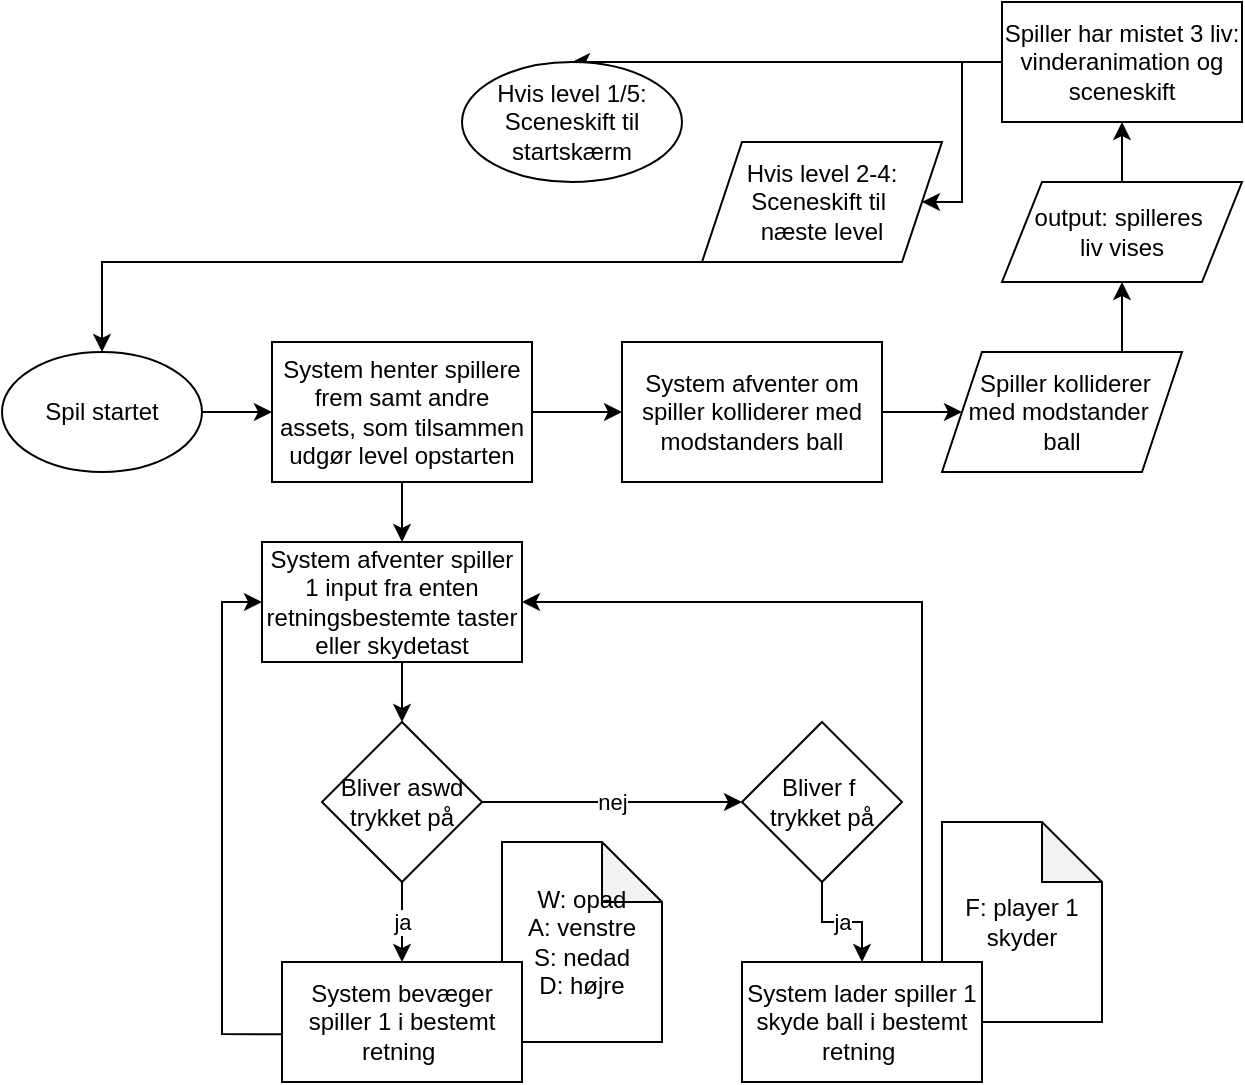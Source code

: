 <mxfile version="24.4.0" type="device">
  <diagram name="Side-1" id="sDwwH0XvSyffiM3ZZHnl">
    <mxGraphModel dx="794" dy="511" grid="1" gridSize="10" guides="1" tooltips="1" connect="1" arrows="1" fold="1" page="1" pageScale="1" pageWidth="827" pageHeight="1169" math="0" shadow="0">
      <root>
        <mxCell id="0" />
        <mxCell id="1" parent="0" />
        <mxCell id="YeJALar_M4QnUw0H6pCf-26" value="W: opad&lt;div&gt;A: venstre&lt;/div&gt;&lt;div&gt;S: nedad&lt;/div&gt;&lt;div&gt;D: højre&lt;/div&gt;" style="shape=note;whiteSpace=wrap;html=1;backgroundOutline=1;darkOpacity=0.05;" parent="1" vertex="1">
          <mxGeometry x="450" y="430" width="80" height="100" as="geometry" />
        </mxCell>
        <mxCell id="YeJALar_M4QnUw0H6pCf-29" value="F: player 1 skyder" style="shape=note;whiteSpace=wrap;html=1;backgroundOutline=1;darkOpacity=0.05;" parent="1" vertex="1">
          <mxGeometry x="670" y="420" width="80" height="100" as="geometry" />
        </mxCell>
        <mxCell id="YeJALar_M4QnUw0H6pCf-3" value="" style="edgeStyle=orthogonalEdgeStyle;rounded=0;orthogonalLoop=1;jettySize=auto;html=1;" parent="1" source="YeJALar_M4QnUw0H6pCf-1" target="YeJALar_M4QnUw0H6pCf-2" edge="1">
          <mxGeometry relative="1" as="geometry" />
        </mxCell>
        <mxCell id="YeJALar_M4QnUw0H6pCf-1" value="Spil startet" style="ellipse;whiteSpace=wrap;html=1;" parent="1" vertex="1">
          <mxGeometry x="200" y="185" width="100" height="60" as="geometry" />
        </mxCell>
        <mxCell id="YeJALar_M4QnUw0H6pCf-7" value="" style="edgeStyle=orthogonalEdgeStyle;rounded=0;orthogonalLoop=1;jettySize=auto;html=1;" parent="1" source="YeJALar_M4QnUw0H6pCf-2" edge="1">
          <mxGeometry relative="1" as="geometry">
            <mxPoint x="400.0" y="280" as="targetPoint" />
          </mxGeometry>
        </mxCell>
        <mxCell id="YeJALar_M4QnUw0H6pCf-35" value="" style="edgeStyle=orthogonalEdgeStyle;rounded=0;orthogonalLoop=1;jettySize=auto;html=1;" parent="1" source="YeJALar_M4QnUw0H6pCf-2" target="YeJALar_M4QnUw0H6pCf-34" edge="1">
          <mxGeometry relative="1" as="geometry" />
        </mxCell>
        <mxCell id="YeJALar_M4QnUw0H6pCf-2" value="System henter spillere frem samt andre assets, som tilsammen udgør level opstarten" style="rounded=0;whiteSpace=wrap;html=1;" parent="1" vertex="1">
          <mxGeometry x="335" y="180" width="130" height="70" as="geometry" />
        </mxCell>
        <mxCell id="YeJALar_M4QnUw0H6pCf-12" value="" style="edgeStyle=orthogonalEdgeStyle;rounded=0;orthogonalLoop=1;jettySize=auto;html=1;" parent="1" source="YeJALar_M4QnUw0H6pCf-4" target="YeJALar_M4QnUw0H6pCf-11" edge="1">
          <mxGeometry relative="1" as="geometry" />
        </mxCell>
        <mxCell id="YeJALar_M4QnUw0H6pCf-4" value="output: spilleres&amp;nbsp;&lt;div&gt;liv vises&lt;/div&gt;" style="shape=parallelogram;perimeter=parallelogramPerimeter;whiteSpace=wrap;html=1;fixedSize=1;" parent="1" vertex="1">
          <mxGeometry x="700" y="100" width="120" height="50" as="geometry" />
        </mxCell>
        <mxCell id="YeJALar_M4QnUw0H6pCf-9" value="" style="edgeStyle=orthogonalEdgeStyle;rounded=0;orthogonalLoop=1;jettySize=auto;html=1;entryX=0.5;entryY=0;entryDx=0;entryDy=0;" parent="1" target="YeJALar_M4QnUw0H6pCf-21" edge="1">
          <mxGeometry relative="1" as="geometry">
            <mxPoint x="400.0" y="340" as="sourcePoint" />
          </mxGeometry>
        </mxCell>
        <mxCell id="YeJALar_M4QnUw0H6pCf-10" value="" style="edgeStyle=orthogonalEdgeStyle;rounded=0;orthogonalLoop=1;jettySize=auto;html=1;exitX=0.75;exitY=0;exitDx=0;exitDy=0;" parent="1" source="S1AJZzxZbZmASuAkRKrc-1" target="YeJALar_M4QnUw0H6pCf-4" edge="1">
          <mxGeometry relative="1" as="geometry">
            <mxPoint x="970.04" y="100" as="sourcePoint" />
          </mxGeometry>
        </mxCell>
        <mxCell id="YeJALar_M4QnUw0H6pCf-11" value="Spiller har mistet 3 liv: vinderanimation og sceneskift" style="whiteSpace=wrap;html=1;" parent="1" vertex="1">
          <mxGeometry x="700" y="10" width="120" height="60" as="geometry" />
        </mxCell>
        <mxCell id="YeJALar_M4QnUw0H6pCf-13" value="Hvis level 2-4: Sceneskift til&amp;nbsp;&lt;div&gt;næste level&lt;/div&gt;" style="shape=parallelogram;perimeter=parallelogramPerimeter;whiteSpace=wrap;html=1;fixedSize=1;" parent="1" vertex="1">
          <mxGeometry x="550" y="80" width="120" height="60" as="geometry" />
        </mxCell>
        <mxCell id="YeJALar_M4QnUw0H6pCf-15" value="" style="endArrow=classic;html=1;rounded=0;entryX=1;entryY=0.5;entryDx=0;entryDy=0;exitX=0;exitY=0.5;exitDx=0;exitDy=0;" parent="1" source="YeJALar_M4QnUw0H6pCf-11" target="YeJALar_M4QnUw0H6pCf-13" edge="1">
          <mxGeometry width="50" height="50" relative="1" as="geometry">
            <mxPoint x="940" y="210" as="sourcePoint" />
            <mxPoint x="890.0" y="280" as="targetPoint" />
            <Array as="points">
              <mxPoint x="680" y="40" />
              <mxPoint x="680" y="110" />
            </Array>
          </mxGeometry>
        </mxCell>
        <mxCell id="YeJALar_M4QnUw0H6pCf-16" value="" style="endArrow=classic;html=1;rounded=0;entryX=0.5;entryY=0;entryDx=0;entryDy=0;exitX=0;exitY=0.5;exitDx=0;exitDy=0;" parent="1" source="YeJALar_M4QnUw0H6pCf-11" target="YeJALar_M4QnUw0H6pCf-19" edge="1">
          <mxGeometry width="50" height="50" relative="1" as="geometry">
            <mxPoint x="940" y="210" as="sourcePoint" />
            <mxPoint x="970" y="250" as="targetPoint" />
          </mxGeometry>
        </mxCell>
        <mxCell id="YeJALar_M4QnUw0H6pCf-19" value="Hvis level 1/5:&lt;div&gt;Sceneskift til startskærm&lt;/div&gt;" style="ellipse;whiteSpace=wrap;html=1;" parent="1" vertex="1">
          <mxGeometry x="430" y="40" width="110" height="60" as="geometry" />
        </mxCell>
        <mxCell id="YeJALar_M4QnUw0H6pCf-20" value="" style="endArrow=classic;html=1;rounded=0;exitX=0;exitY=1;exitDx=0;exitDy=0;entryX=0.5;entryY=0;entryDx=0;entryDy=0;" parent="1" source="YeJALar_M4QnUw0H6pCf-13" target="YeJALar_M4QnUw0H6pCf-1" edge="1">
          <mxGeometry width="50" height="50" relative="1" as="geometry">
            <mxPoint x="350" y="570" as="sourcePoint" />
            <mxPoint x="280" y="160" as="targetPoint" />
            <Array as="points">
              <mxPoint x="480" y="140" />
              <mxPoint x="250" y="140" />
            </Array>
          </mxGeometry>
        </mxCell>
        <mxCell id="YeJALar_M4QnUw0H6pCf-23" value="nej" style="edgeStyle=orthogonalEdgeStyle;rounded=0;orthogonalLoop=1;jettySize=auto;html=1;entryX=0;entryY=0.5;entryDx=0;entryDy=0;" parent="1" source="YeJALar_M4QnUw0H6pCf-21" target="YeJALar_M4QnUw0H6pCf-28" edge="1">
          <mxGeometry relative="1" as="geometry">
            <Array as="points">
              <mxPoint x="490" y="410" />
              <mxPoint x="490" y="410" />
            </Array>
          </mxGeometry>
        </mxCell>
        <mxCell id="YeJALar_M4QnUw0H6pCf-24" value="ja" style="edgeStyle=orthogonalEdgeStyle;rounded=0;orthogonalLoop=1;jettySize=auto;html=1;entryX=0.5;entryY=0;entryDx=0;entryDy=0;" parent="1" source="YeJALar_M4QnUw0H6pCf-21" target="YeJALar_M4QnUw0H6pCf-25" edge="1">
          <mxGeometry relative="1" as="geometry" />
        </mxCell>
        <mxCell id="YeJALar_M4QnUw0H6pCf-21" value="Bliver aswd trykket på" style="rhombus;whiteSpace=wrap;html=1;" parent="1" vertex="1">
          <mxGeometry x="360" y="370" width="80" height="80" as="geometry" />
        </mxCell>
        <mxCell id="YeJALar_M4QnUw0H6pCf-22" value="System afventer spiller 1 input fra enten retningsbestemte taster eller skydetast" style="rounded=0;whiteSpace=wrap;html=1;" parent="1" vertex="1">
          <mxGeometry x="330" y="280" width="130" height="60" as="geometry" />
        </mxCell>
        <mxCell id="YeJALar_M4QnUw0H6pCf-25" value="System bevæger spiller 1 i bestemt retning&amp;nbsp;" style="rounded=0;whiteSpace=wrap;html=1;" parent="1" vertex="1">
          <mxGeometry x="340" y="490" width="120" height="60" as="geometry" />
        </mxCell>
        <mxCell id="YeJALar_M4QnUw0H6pCf-31" value="ja" style="edgeStyle=orthogonalEdgeStyle;rounded=0;orthogonalLoop=1;jettySize=auto;html=1;" parent="1" source="YeJALar_M4QnUw0H6pCf-28" target="YeJALar_M4QnUw0H6pCf-30" edge="1">
          <mxGeometry relative="1" as="geometry" />
        </mxCell>
        <mxCell id="YeJALar_M4QnUw0H6pCf-28" value="Bliver f&amp;nbsp;&lt;div&gt;trykket på&lt;/div&gt;" style="rhombus;whiteSpace=wrap;html=1;" parent="1" vertex="1">
          <mxGeometry x="570" y="370" width="80" height="80" as="geometry" />
        </mxCell>
        <mxCell id="YeJALar_M4QnUw0H6pCf-30" value="System lader spiller 1 skyde ball i bestemt retning&amp;nbsp;" style="rounded=0;whiteSpace=wrap;html=1;" parent="1" vertex="1">
          <mxGeometry x="570" y="490" width="120" height="60" as="geometry" />
        </mxCell>
        <mxCell id="YeJALar_M4QnUw0H6pCf-32" value="" style="endArrow=classic;html=1;rounded=0;exitX=-0.001;exitY=0.603;exitDx=0;exitDy=0;exitPerimeter=0;entryX=0;entryY=0.5;entryDx=0;entryDy=0;" parent="1" source="YeJALar_M4QnUw0H6pCf-25" target="YeJALar_M4QnUw0H6pCf-22" edge="1">
          <mxGeometry width="50" height="50" relative="1" as="geometry">
            <mxPoint x="460" y="490" as="sourcePoint" />
            <mxPoint x="510" y="440" as="targetPoint" />
            <Array as="points">
              <mxPoint x="310" y="526" />
              <mxPoint x="310" y="310" />
            </Array>
          </mxGeometry>
        </mxCell>
        <mxCell id="YeJALar_M4QnUw0H6pCf-33" value="" style="endArrow=classic;html=1;rounded=0;entryX=1;entryY=0.5;entryDx=0;entryDy=0;exitX=0.75;exitY=0;exitDx=0;exitDy=0;" parent="1" source="YeJALar_M4QnUw0H6pCf-30" target="YeJALar_M4QnUw0H6pCf-22" edge="1">
          <mxGeometry width="50" height="50" relative="1" as="geometry">
            <mxPoint x="460" y="490" as="sourcePoint" />
            <mxPoint x="510" y="440" as="targetPoint" />
            <Array as="points">
              <mxPoint x="660" y="310" />
            </Array>
          </mxGeometry>
        </mxCell>
        <mxCell id="YeJALar_M4QnUw0H6pCf-37" value="" style="edgeStyle=orthogonalEdgeStyle;rounded=0;orthogonalLoop=1;jettySize=auto;html=1;entryX=0;entryY=0.5;entryDx=0;entryDy=0;" parent="1" source="YeJALar_M4QnUw0H6pCf-34" target="S1AJZzxZbZmASuAkRKrc-1" edge="1">
          <mxGeometry relative="1" as="geometry">
            <mxPoint x="720" y="215" as="targetPoint" />
          </mxGeometry>
        </mxCell>
        <mxCell id="YeJALar_M4QnUw0H6pCf-34" value="System afventer om spiller kolliderer med modstanders ball" style="rounded=0;whiteSpace=wrap;html=1;" parent="1" vertex="1">
          <mxGeometry x="510" y="180" width="130" height="70" as="geometry" />
        </mxCell>
        <mxCell id="S1AJZzxZbZmASuAkRKrc-1" value="&amp;nbsp; Spiller kolliderer&amp;nbsp;&lt;div&gt;med modstander&amp;nbsp;&lt;/div&gt;&lt;div&gt;ball&lt;/div&gt;" style="shape=parallelogram;perimeter=parallelogramPerimeter;whiteSpace=wrap;html=1;fixedSize=1;" parent="1" vertex="1">
          <mxGeometry x="670" y="185" width="120" height="60" as="geometry" />
        </mxCell>
      </root>
    </mxGraphModel>
  </diagram>
</mxfile>
